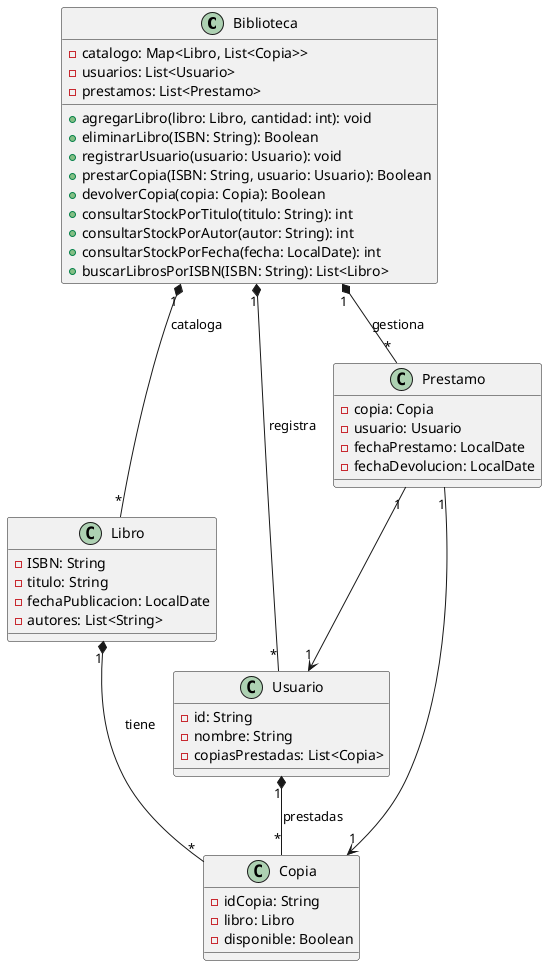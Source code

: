 @startuml

class Biblioteca {
  -catalogo: Map<Libro, List<Copia>>
  -usuarios: List<Usuario>
  -prestamos: List<Prestamo>

  +agregarLibro(libro: Libro, cantidad: int): void
  +eliminarLibro(ISBN: String): Boolean
  +registrarUsuario(usuario: Usuario): void
  +prestarCopia(ISBN: String, usuario: Usuario): Boolean
  +devolverCopia(copia: Copia): Boolean
  +consultarStockPorTitulo(titulo: String): int
  +consultarStockPorAutor(autor: String): int
  +consultarStockPorFecha(fecha: LocalDate): int
  +buscarLibrosPorISBN(ISBN: String): List<Libro>
}

class Libro {
  -ISBN: String
  -titulo: String
  -fechaPublicacion: LocalDate
  -autores: List<String>
}

class Copia {
  -idCopia: String
  -libro: Libro
  -disponible: Boolean
}

class Usuario {
  -id: String
  -nombre: String
  -copiasPrestadas: List<Copia>
}

class Prestamo {
  -copia: Copia
  -usuario: Usuario
  -fechaPrestamo: LocalDate
  -fechaDevolucion: LocalDate
}

Biblioteca "1" *-- "*" Libro: cataloga
Biblioteca "1" *-- "*" Usuario: registra
Biblioteca "1" *-- "*" Prestamo: gestiona
Libro "1" *-- "*" Copia: tiene
Usuario "1" *-- "*" Copia: prestadas
Prestamo "1" --> "1" Copia
Prestamo "1" --> "1" Usuario

@enduml